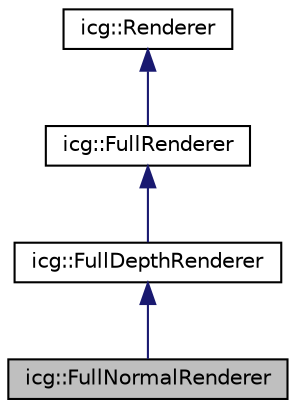 digraph "icg::FullNormalRenderer"
{
 // LATEX_PDF_SIZE
  edge [fontname="Helvetica",fontsize="10",labelfontname="Helvetica",labelfontsize="10"];
  node [fontname="Helvetica",fontsize="10",shape=record];
  Node1 [label="icg::FullNormalRenderer",height=0.2,width=0.4,color="black", fillcolor="grey75", style="filled", fontcolor="black",tooltip="Renderer that extends the full depth renderer class with functionality from NormalRendererCore to ren..."];
  Node2 -> Node1 [dir="back",color="midnightblue",fontsize="10",style="solid",fontname="Helvetica"];
  Node2 [label="icg::FullDepthRenderer",height=0.2,width=0.4,color="black", fillcolor="white", style="filled",URL="$classicg_1_1FullDepthRenderer.html",tooltip="Abstract Renderer class that defines a full depth renderer that extends the FullRenderer class with f..."];
  Node3 -> Node2 [dir="back",color="midnightblue",fontsize="10",style="solid",fontname="Helvetica"];
  Node3 [label="icg::FullRenderer",height=0.2,width=0.4,color="black", fillcolor="white", style="filled",URL="$classicg_1_1FullRenderer.html",tooltip="Abstract Renderer class that defines a full renderer that renders the image according to the image wi..."];
  Node4 -> Node3 [dir="back",color="midnightblue",fontsize="10",style="solid",fontname="Helvetica"];
  Node4 [label="icg::Renderer",height=0.2,width=0.4,color="black", fillcolor="white", style="filled",URL="$classicg_1_1Renderer.html",tooltip="Abstract class that defines a renderer as a single camera at a defined location."];
}
